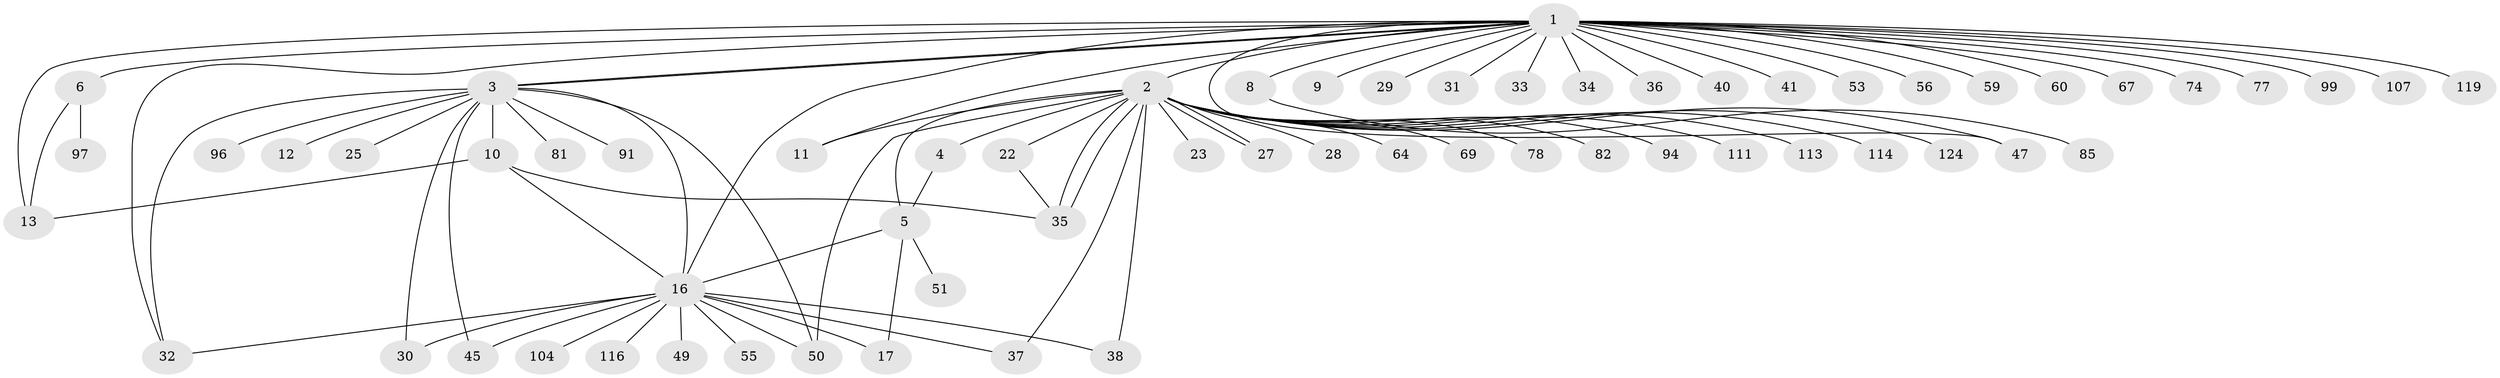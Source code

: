 // original degree distribution, {28: 0.007936507936507936, 26: 0.007936507936507936, 15: 0.007936507936507936, 2: 0.1111111111111111, 5: 0.015873015873015872, 3: 0.11904761904761904, 1: 0.626984126984127, 4: 0.06349206349206349, 7: 0.015873015873015872, 10: 0.007936507936507936, 11: 0.007936507936507936, 6: 0.007936507936507936}
// Generated by graph-tools (version 1.1) at 2025/14/03/09/25 04:14:47]
// undirected, 63 vertices, 84 edges
graph export_dot {
graph [start="1"]
  node [color=gray90,style=filled];
  1;
  2 [super="+7"];
  3;
  4;
  5;
  6;
  8;
  9 [super="+21+61+24"];
  10 [super="+52+19+88+14+18"];
  11 [super="+15"];
  12 [super="+102"];
  13;
  16 [super="+92+66+101+83+106+48+26"];
  17 [super="+84+20"];
  22 [super="+44"];
  23;
  25 [super="+71+90+62+54"];
  27 [super="+43"];
  28;
  29;
  30 [super="+42+125+121"];
  31;
  32;
  33;
  34;
  35 [super="+118+75+76+87+46"];
  36;
  37 [super="+110+103+63"];
  38;
  40;
  41;
  45 [super="+117+58+65"];
  47;
  49;
  50;
  51;
  53;
  55;
  56;
  59;
  60;
  64;
  67;
  69;
  74;
  77;
  78;
  81 [super="+112+89"];
  82;
  85;
  91;
  94;
  96;
  97;
  99;
  104;
  107;
  111;
  113;
  114;
  116;
  119;
  124;
  1 -- 2;
  1 -- 3;
  1 -- 3;
  1 -- 6;
  1 -- 8;
  1 -- 9;
  1 -- 11;
  1 -- 13;
  1 -- 29;
  1 -- 31;
  1 -- 32;
  1 -- 33;
  1 -- 34;
  1 -- 36;
  1 -- 40;
  1 -- 41;
  1 -- 47;
  1 -- 53;
  1 -- 56;
  1 -- 59;
  1 -- 60;
  1 -- 67;
  1 -- 74;
  1 -- 77;
  1 -- 99;
  1 -- 107;
  1 -- 119;
  1 -- 16;
  2 -- 4;
  2 -- 5;
  2 -- 22;
  2 -- 23;
  2 -- 27;
  2 -- 27;
  2 -- 28;
  2 -- 35 [weight=2];
  2 -- 35;
  2 -- 37;
  2 -- 38;
  2 -- 47;
  2 -- 50;
  2 -- 64;
  2 -- 69;
  2 -- 78;
  2 -- 82;
  2 -- 94;
  2 -- 111;
  2 -- 113;
  2 -- 114;
  2 -- 124;
  2 -- 11;
  3 -- 10;
  3 -- 12;
  3 -- 16 [weight=2];
  3 -- 25 [weight=2];
  3 -- 30;
  3 -- 32;
  3 -- 45;
  3 -- 50;
  3 -- 81;
  3 -- 91;
  3 -- 96;
  4 -- 5;
  5 -- 17;
  5 -- 51;
  5 -- 16;
  6 -- 13;
  6 -- 97;
  8 -- 85;
  10 -- 13;
  10 -- 35;
  10 -- 16;
  16 -- 32;
  16 -- 17;
  16 -- 37;
  16 -- 38;
  16 -- 104;
  16 -- 49;
  16 -- 50;
  16 -- 116;
  16 -- 55;
  16 -- 45;
  16 -- 30;
  22 -- 35;
}
